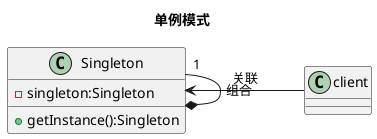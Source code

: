 @startuml
title:单例模式

class client{
}

class Singleton{
-singleton:Singleton
+getInstance():Singleton
}

Singleton<-right-client:关联

Singleton *-up- "1" Singleton:组合

@enduml
